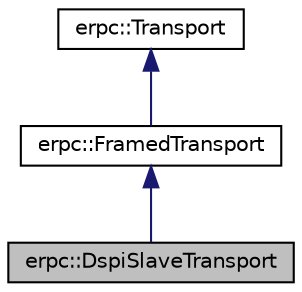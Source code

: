 digraph "erpc::DspiSlaveTransport"
{
  edge [fontname="Helvetica",fontsize="10",labelfontname="Helvetica",labelfontsize="10"];
  node [fontname="Helvetica",fontsize="10",shape=record];
  Node1 [label="erpc::DspiSlaveTransport",height=0.2,width=0.4,color="black", fillcolor="grey75", style="filled", fontcolor="black"];
  Node2 -> Node1 [dir="back",color="midnightblue",fontsize="10",style="solid",fontname="Helvetica"];
  Node2 [label="erpc::FramedTransport",height=0.2,width=0.4,color="black", fillcolor="white", style="filled",URL="$classerpc_1_1_framed_transport.html",tooltip="Base class for framed transport layers. "];
  Node3 -> Node2 [dir="back",color="midnightblue",fontsize="10",style="solid",fontname="Helvetica"];
  Node3 [label="erpc::Transport",height=0.2,width=0.4,color="black", fillcolor="white", style="filled",URL="$classerpc_1_1_transport.html",tooltip="Abstract interface for transport layer. "];
}
